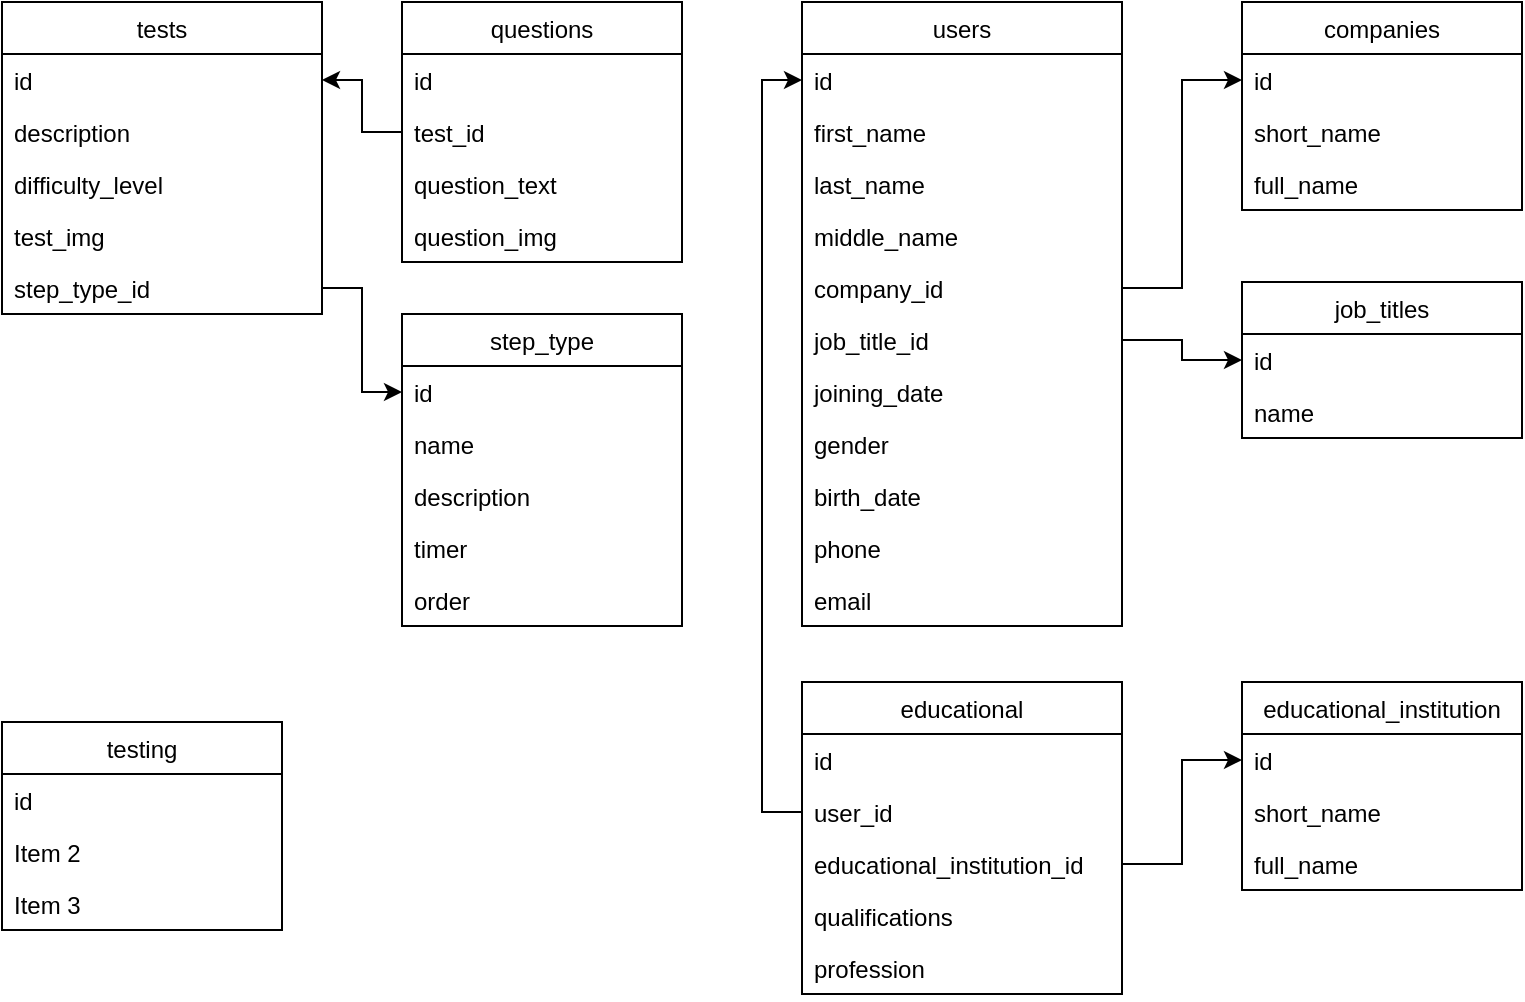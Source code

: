 <mxfile version="14.6.13" type="github">
  <diagram id="7JWTnPwAXVXs9UzlSHlt" name="Page-1">
    <mxGraphModel dx="997" dy="789" grid="1" gridSize="10" guides="1" tooltips="1" connect="1" arrows="1" fold="1" page="1" pageScale="1" pageWidth="827" pageHeight="1169" math="0" shadow="0">
      <root>
        <mxCell id="0" />
        <mxCell id="1" parent="0" />
        <mxCell id="TUkJqjSI1alObRBV-dlk-2" value="tests" style="swimlane;fontStyle=0;childLayout=stackLayout;horizontal=1;startSize=26;horizontalStack=0;resizeParent=1;resizeParentMax=0;resizeLast=0;collapsible=1;marginBottom=0;" parent="1" vertex="1">
          <mxGeometry x="40" y="40" width="160" height="156" as="geometry" />
        </mxCell>
        <mxCell id="TUkJqjSI1alObRBV-dlk-3" value="id" style="text;strokeColor=none;fillColor=none;align=left;verticalAlign=top;spacingLeft=4;spacingRight=4;overflow=hidden;rotatable=0;points=[[0,0.5],[1,0.5]];portConstraint=eastwest;" parent="TUkJqjSI1alObRBV-dlk-2" vertex="1">
          <mxGeometry y="26" width="160" height="26" as="geometry" />
        </mxCell>
        <mxCell id="TUkJqjSI1alObRBV-dlk-4" value="description" style="text;strokeColor=none;fillColor=none;align=left;verticalAlign=top;spacingLeft=4;spacingRight=4;overflow=hidden;rotatable=0;points=[[0,0.5],[1,0.5]];portConstraint=eastwest;" parent="TUkJqjSI1alObRBV-dlk-2" vertex="1">
          <mxGeometry y="52" width="160" height="26" as="geometry" />
        </mxCell>
        <mxCell id="TUkJqjSI1alObRBV-dlk-5" value="difficulty_level" style="text;strokeColor=none;fillColor=none;align=left;verticalAlign=top;spacingLeft=4;spacingRight=4;overflow=hidden;rotatable=0;points=[[0,0.5],[1,0.5]];portConstraint=eastwest;" parent="TUkJqjSI1alObRBV-dlk-2" vertex="1">
          <mxGeometry y="78" width="160" height="26" as="geometry" />
        </mxCell>
        <mxCell id="TUkJqjSI1alObRBV-dlk-6" value="test_img" style="text;strokeColor=none;fillColor=none;align=left;verticalAlign=top;spacingLeft=4;spacingRight=4;overflow=hidden;rotatable=0;points=[[0,0.5],[1,0.5]];portConstraint=eastwest;" parent="TUkJqjSI1alObRBV-dlk-2" vertex="1">
          <mxGeometry y="104" width="160" height="26" as="geometry" />
        </mxCell>
        <mxCell id="TUkJqjSI1alObRBV-dlk-7" value="step_type_id" style="text;strokeColor=none;fillColor=none;align=left;verticalAlign=top;spacingLeft=4;spacingRight=4;overflow=hidden;rotatable=0;points=[[0,0.5],[1,0.5]];portConstraint=eastwest;" parent="TUkJqjSI1alObRBV-dlk-2" vertex="1">
          <mxGeometry y="130" width="160" height="26" as="geometry" />
        </mxCell>
        <mxCell id="TUkJqjSI1alObRBV-dlk-8" value="questions" style="swimlane;fontStyle=0;childLayout=stackLayout;horizontal=1;startSize=26;horizontalStack=0;resizeParent=1;resizeParentMax=0;resizeLast=0;collapsible=1;marginBottom=0;" parent="1" vertex="1">
          <mxGeometry x="240" y="40" width="140" height="130" as="geometry" />
        </mxCell>
        <mxCell id="TUkJqjSI1alObRBV-dlk-9" value="id" style="text;strokeColor=none;fillColor=none;align=left;verticalAlign=top;spacingLeft=4;spacingRight=4;overflow=hidden;rotatable=0;points=[[0,0.5],[1,0.5]];portConstraint=eastwest;" parent="TUkJqjSI1alObRBV-dlk-8" vertex="1">
          <mxGeometry y="26" width="140" height="26" as="geometry" />
        </mxCell>
        <mxCell id="TUkJqjSI1alObRBV-dlk-10" value="test_id" style="text;strokeColor=none;fillColor=none;align=left;verticalAlign=top;spacingLeft=4;spacingRight=4;overflow=hidden;rotatable=0;points=[[0,0.5],[1,0.5]];portConstraint=eastwest;" parent="TUkJqjSI1alObRBV-dlk-8" vertex="1">
          <mxGeometry y="52" width="140" height="26" as="geometry" />
        </mxCell>
        <mxCell id="TUkJqjSI1alObRBV-dlk-11" value="question_text" style="text;strokeColor=none;fillColor=none;align=left;verticalAlign=top;spacingLeft=4;spacingRight=4;overflow=hidden;rotatable=0;points=[[0,0.5],[1,0.5]];portConstraint=eastwest;" parent="TUkJqjSI1alObRBV-dlk-8" vertex="1">
          <mxGeometry y="78" width="140" height="26" as="geometry" />
        </mxCell>
        <mxCell id="TUkJqjSI1alObRBV-dlk-12" value="question_img" style="text;strokeColor=none;fillColor=none;align=left;verticalAlign=top;spacingLeft=4;spacingRight=4;overflow=hidden;rotatable=0;points=[[0,0.5],[1,0.5]];portConstraint=eastwest;" parent="TUkJqjSI1alObRBV-dlk-8" vertex="1">
          <mxGeometry y="104" width="140" height="26" as="geometry" />
        </mxCell>
        <mxCell id="TUkJqjSI1alObRBV-dlk-13" style="edgeStyle=orthogonalEdgeStyle;rounded=0;orthogonalLoop=1;jettySize=auto;html=1;" parent="1" source="TUkJqjSI1alObRBV-dlk-10" target="TUkJqjSI1alObRBV-dlk-3" edge="1">
          <mxGeometry relative="1" as="geometry" />
        </mxCell>
        <mxCell id="TUkJqjSI1alObRBV-dlk-14" value="step_type" style="swimlane;fontStyle=0;childLayout=stackLayout;horizontal=1;startSize=26;horizontalStack=0;resizeParent=1;resizeParentMax=0;resizeLast=0;collapsible=1;marginBottom=0;" parent="1" vertex="1">
          <mxGeometry x="240" y="196" width="140" height="156" as="geometry" />
        </mxCell>
        <mxCell id="TUkJqjSI1alObRBV-dlk-15" value="id" style="text;strokeColor=none;fillColor=none;align=left;verticalAlign=top;spacingLeft=4;spacingRight=4;overflow=hidden;rotatable=0;points=[[0,0.5],[1,0.5]];portConstraint=eastwest;" parent="TUkJqjSI1alObRBV-dlk-14" vertex="1">
          <mxGeometry y="26" width="140" height="26" as="geometry" />
        </mxCell>
        <mxCell id="TUkJqjSI1alObRBV-dlk-16" value="name" style="text;strokeColor=none;fillColor=none;align=left;verticalAlign=top;spacingLeft=4;spacingRight=4;overflow=hidden;rotatable=0;points=[[0,0.5],[1,0.5]];portConstraint=eastwest;" parent="TUkJqjSI1alObRBV-dlk-14" vertex="1">
          <mxGeometry y="52" width="140" height="26" as="geometry" />
        </mxCell>
        <mxCell id="TUkJqjSI1alObRBV-dlk-17" value="description" style="text;strokeColor=none;fillColor=none;align=left;verticalAlign=top;spacingLeft=4;spacingRight=4;overflow=hidden;rotatable=0;points=[[0,0.5],[1,0.5]];portConstraint=eastwest;" parent="TUkJqjSI1alObRBV-dlk-14" vertex="1">
          <mxGeometry y="78" width="140" height="26" as="geometry" />
        </mxCell>
        <mxCell id="TUkJqjSI1alObRBV-dlk-19" value="timer" style="text;strokeColor=none;fillColor=none;align=left;verticalAlign=top;spacingLeft=4;spacingRight=4;overflow=hidden;rotatable=0;points=[[0,0.5],[1,0.5]];portConstraint=eastwest;" parent="TUkJqjSI1alObRBV-dlk-14" vertex="1">
          <mxGeometry y="104" width="140" height="26" as="geometry" />
        </mxCell>
        <mxCell id="9PhcKOf04bSORc3ddBnf-1" value="order" style="text;strokeColor=none;fillColor=none;align=left;verticalAlign=top;spacingLeft=4;spacingRight=4;overflow=hidden;rotatable=0;points=[[0,0.5],[1,0.5]];portConstraint=eastwest;" vertex="1" parent="TUkJqjSI1alObRBV-dlk-14">
          <mxGeometry y="130" width="140" height="26" as="geometry" />
        </mxCell>
        <mxCell id="TUkJqjSI1alObRBV-dlk-21" style="edgeStyle=orthogonalEdgeStyle;rounded=0;orthogonalLoop=1;jettySize=auto;html=1;entryX=0;entryY=0.5;entryDx=0;entryDy=0;" parent="1" source="TUkJqjSI1alObRBV-dlk-7" target="TUkJqjSI1alObRBV-dlk-15" edge="1">
          <mxGeometry relative="1" as="geometry" />
        </mxCell>
        <mxCell id="advM98SU0vVYNTJXUE-l-1" value="testing" style="swimlane;fontStyle=0;childLayout=stackLayout;horizontal=1;startSize=26;horizontalStack=0;resizeParent=1;resizeParentMax=0;resizeLast=0;collapsible=1;marginBottom=0;" parent="1" vertex="1">
          <mxGeometry x="40" y="400" width="140" height="104" as="geometry" />
        </mxCell>
        <mxCell id="advM98SU0vVYNTJXUE-l-2" value="id" style="text;strokeColor=none;fillColor=none;align=left;verticalAlign=top;spacingLeft=4;spacingRight=4;overflow=hidden;rotatable=0;points=[[0,0.5],[1,0.5]];portConstraint=eastwest;" parent="advM98SU0vVYNTJXUE-l-1" vertex="1">
          <mxGeometry y="26" width="140" height="26" as="geometry" />
        </mxCell>
        <mxCell id="advM98SU0vVYNTJXUE-l-3" value="Item 2" style="text;strokeColor=none;fillColor=none;align=left;verticalAlign=top;spacingLeft=4;spacingRight=4;overflow=hidden;rotatable=0;points=[[0,0.5],[1,0.5]];portConstraint=eastwest;" parent="advM98SU0vVYNTJXUE-l-1" vertex="1">
          <mxGeometry y="52" width="140" height="26" as="geometry" />
        </mxCell>
        <mxCell id="advM98SU0vVYNTJXUE-l-4" value="Item 3" style="text;strokeColor=none;fillColor=none;align=left;verticalAlign=top;spacingLeft=4;spacingRight=4;overflow=hidden;rotatable=0;points=[[0,0.5],[1,0.5]];portConstraint=eastwest;" parent="advM98SU0vVYNTJXUE-l-1" vertex="1">
          <mxGeometry y="78" width="140" height="26" as="geometry" />
        </mxCell>
        <mxCell id="advM98SU0vVYNTJXUE-l-5" value="users" style="swimlane;fontStyle=0;childLayout=stackLayout;horizontal=1;startSize=26;horizontalStack=0;resizeParent=1;resizeParentMax=0;resizeLast=0;collapsible=1;marginBottom=0;" parent="1" vertex="1">
          <mxGeometry x="440" y="40" width="160" height="312" as="geometry" />
        </mxCell>
        <mxCell id="advM98SU0vVYNTJXUE-l-6" value="id" style="text;strokeColor=none;fillColor=none;align=left;verticalAlign=top;spacingLeft=4;spacingRight=4;overflow=hidden;rotatable=0;points=[[0,0.5],[1,0.5]];portConstraint=eastwest;" parent="advM98SU0vVYNTJXUE-l-5" vertex="1">
          <mxGeometry y="26" width="160" height="26" as="geometry" />
        </mxCell>
        <mxCell id="advM98SU0vVYNTJXUE-l-7" value="first_name" style="text;strokeColor=none;fillColor=none;align=left;verticalAlign=top;spacingLeft=4;spacingRight=4;overflow=hidden;rotatable=0;points=[[0,0.5],[1,0.5]];portConstraint=eastwest;" parent="advM98SU0vVYNTJXUE-l-5" vertex="1">
          <mxGeometry y="52" width="160" height="26" as="geometry" />
        </mxCell>
        <mxCell id="advM98SU0vVYNTJXUE-l-8" value="last_name" style="text;strokeColor=none;fillColor=none;align=left;verticalAlign=top;spacingLeft=4;spacingRight=4;overflow=hidden;rotatable=0;points=[[0,0.5],[1,0.5]];portConstraint=eastwest;" parent="advM98SU0vVYNTJXUE-l-5" vertex="1">
          <mxGeometry y="78" width="160" height="26" as="geometry" />
        </mxCell>
        <mxCell id="advM98SU0vVYNTJXUE-l-9" value="middle_name" style="text;strokeColor=none;fillColor=none;align=left;verticalAlign=top;spacingLeft=4;spacingRight=4;overflow=hidden;rotatable=0;points=[[0,0.5],[1,0.5]];portConstraint=eastwest;" parent="advM98SU0vVYNTJXUE-l-5" vertex="1">
          <mxGeometry y="104" width="160" height="26" as="geometry" />
        </mxCell>
        <mxCell id="advM98SU0vVYNTJXUE-l-10" value="company_id" style="text;strokeColor=none;fillColor=none;align=left;verticalAlign=top;spacingLeft=4;spacingRight=4;overflow=hidden;rotatable=0;points=[[0,0.5],[1,0.5]];portConstraint=eastwest;" parent="advM98SU0vVYNTJXUE-l-5" vertex="1">
          <mxGeometry y="130" width="160" height="26" as="geometry" />
        </mxCell>
        <mxCell id="advM98SU0vVYNTJXUE-l-11" value="job_title_id" style="text;strokeColor=none;fillColor=none;align=left;verticalAlign=top;spacingLeft=4;spacingRight=4;overflow=hidden;rotatable=0;points=[[0,0.5],[1,0.5]];portConstraint=eastwest;" parent="advM98SU0vVYNTJXUE-l-5" vertex="1">
          <mxGeometry y="156" width="160" height="26" as="geometry" />
        </mxCell>
        <mxCell id="advM98SU0vVYNTJXUE-l-40" value="joining_date" style="text;strokeColor=none;fillColor=none;align=left;verticalAlign=top;spacingLeft=4;spacingRight=4;overflow=hidden;rotatable=0;points=[[0,0.5],[1,0.5]];portConstraint=eastwest;" parent="advM98SU0vVYNTJXUE-l-5" vertex="1">
          <mxGeometry y="182" width="160" height="26" as="geometry" />
        </mxCell>
        <mxCell id="advM98SU0vVYNTJXUE-l-12" value="gender" style="text;strokeColor=none;fillColor=none;align=left;verticalAlign=top;spacingLeft=4;spacingRight=4;overflow=hidden;rotatable=0;points=[[0,0.5],[1,0.5]];portConstraint=eastwest;" parent="advM98SU0vVYNTJXUE-l-5" vertex="1">
          <mxGeometry y="208" width="160" height="26" as="geometry" />
        </mxCell>
        <mxCell id="advM98SU0vVYNTJXUE-l-13" value="birth_date" style="text;strokeColor=none;fillColor=none;align=left;verticalAlign=top;spacingLeft=4;spacingRight=4;overflow=hidden;rotatable=0;points=[[0,0.5],[1,0.5]];portConstraint=eastwest;" parent="advM98SU0vVYNTJXUE-l-5" vertex="1">
          <mxGeometry y="234" width="160" height="26" as="geometry" />
        </mxCell>
        <mxCell id="advM98SU0vVYNTJXUE-l-25" value="phone" style="text;strokeColor=none;fillColor=none;align=left;verticalAlign=top;spacingLeft=4;spacingRight=4;overflow=hidden;rotatable=0;points=[[0,0.5],[1,0.5]];portConstraint=eastwest;" parent="advM98SU0vVYNTJXUE-l-5" vertex="1">
          <mxGeometry y="260" width="160" height="26" as="geometry" />
        </mxCell>
        <mxCell id="advM98SU0vVYNTJXUE-l-26" value="email" style="text;strokeColor=none;fillColor=none;align=left;verticalAlign=top;spacingLeft=4;spacingRight=4;overflow=hidden;rotatable=0;points=[[0,0.5],[1,0.5]];portConstraint=eastwest;" parent="advM98SU0vVYNTJXUE-l-5" vertex="1">
          <mxGeometry y="286" width="160" height="26" as="geometry" />
        </mxCell>
        <mxCell id="advM98SU0vVYNTJXUE-l-14" value="companies" style="swimlane;fontStyle=0;childLayout=stackLayout;horizontal=1;startSize=26;horizontalStack=0;resizeParent=1;resizeParentMax=0;resizeLast=0;collapsible=1;marginBottom=0;" parent="1" vertex="1">
          <mxGeometry x="660" y="40" width="140" height="104" as="geometry" />
        </mxCell>
        <mxCell id="advM98SU0vVYNTJXUE-l-15" value="id" style="text;strokeColor=none;fillColor=none;align=left;verticalAlign=top;spacingLeft=4;spacingRight=4;overflow=hidden;rotatable=0;points=[[0,0.5],[1,0.5]];portConstraint=eastwest;" parent="advM98SU0vVYNTJXUE-l-14" vertex="1">
          <mxGeometry y="26" width="140" height="26" as="geometry" />
        </mxCell>
        <mxCell id="advM98SU0vVYNTJXUE-l-16" value="short_name" style="text;strokeColor=none;fillColor=none;align=left;verticalAlign=top;spacingLeft=4;spacingRight=4;overflow=hidden;rotatable=0;points=[[0,0.5],[1,0.5]];portConstraint=eastwest;" parent="advM98SU0vVYNTJXUE-l-14" vertex="1">
          <mxGeometry y="52" width="140" height="26" as="geometry" />
        </mxCell>
        <mxCell id="advM98SU0vVYNTJXUE-l-17" value="full_name" style="text;strokeColor=none;fillColor=none;align=left;verticalAlign=top;spacingLeft=4;spacingRight=4;overflow=hidden;rotatable=0;points=[[0,0.5],[1,0.5]];portConstraint=eastwest;" parent="advM98SU0vVYNTJXUE-l-14" vertex="1">
          <mxGeometry y="78" width="140" height="26" as="geometry" />
        </mxCell>
        <mxCell id="advM98SU0vVYNTJXUE-l-18" style="edgeStyle=orthogonalEdgeStyle;rounded=0;orthogonalLoop=1;jettySize=auto;html=1;entryX=0;entryY=0.5;entryDx=0;entryDy=0;" parent="1" source="advM98SU0vVYNTJXUE-l-10" target="advM98SU0vVYNTJXUE-l-15" edge="1">
          <mxGeometry relative="1" as="geometry" />
        </mxCell>
        <mxCell id="advM98SU0vVYNTJXUE-l-19" value="job_titles" style="swimlane;fontStyle=0;childLayout=stackLayout;horizontal=1;startSize=26;horizontalStack=0;resizeParent=1;resizeParentMax=0;resizeLast=0;collapsible=1;marginBottom=0;" parent="1" vertex="1">
          <mxGeometry x="660" y="180" width="140" height="78" as="geometry" />
        </mxCell>
        <mxCell id="advM98SU0vVYNTJXUE-l-20" value="id" style="text;strokeColor=none;fillColor=none;align=left;verticalAlign=top;spacingLeft=4;spacingRight=4;overflow=hidden;rotatable=0;points=[[0,0.5],[1,0.5]];portConstraint=eastwest;" parent="advM98SU0vVYNTJXUE-l-19" vertex="1">
          <mxGeometry y="26" width="140" height="26" as="geometry" />
        </mxCell>
        <mxCell id="advM98SU0vVYNTJXUE-l-21" value="name" style="text;strokeColor=none;fillColor=none;align=left;verticalAlign=top;spacingLeft=4;spacingRight=4;overflow=hidden;rotatable=0;points=[[0,0.5],[1,0.5]];portConstraint=eastwest;" parent="advM98SU0vVYNTJXUE-l-19" vertex="1">
          <mxGeometry y="52" width="140" height="26" as="geometry" />
        </mxCell>
        <mxCell id="advM98SU0vVYNTJXUE-l-23" style="edgeStyle=orthogonalEdgeStyle;rounded=0;orthogonalLoop=1;jettySize=auto;html=1;entryX=0;entryY=0.5;entryDx=0;entryDy=0;" parent="1" source="advM98SU0vVYNTJXUE-l-11" target="advM98SU0vVYNTJXUE-l-20" edge="1">
          <mxGeometry relative="1" as="geometry" />
        </mxCell>
        <mxCell id="advM98SU0vVYNTJXUE-l-27" value="educational" style="swimlane;fontStyle=0;childLayout=stackLayout;horizontal=1;startSize=26;horizontalStack=0;resizeParent=1;resizeParentMax=0;resizeLast=0;collapsible=1;marginBottom=0;" parent="1" vertex="1">
          <mxGeometry x="440" y="380" width="160" height="156" as="geometry" />
        </mxCell>
        <mxCell id="advM98SU0vVYNTJXUE-l-28" value="id" style="text;strokeColor=none;fillColor=none;align=left;verticalAlign=top;spacingLeft=4;spacingRight=4;overflow=hidden;rotatable=0;points=[[0,0.5],[1,0.5]];portConstraint=eastwest;" parent="advM98SU0vVYNTJXUE-l-27" vertex="1">
          <mxGeometry y="26" width="160" height="26" as="geometry" />
        </mxCell>
        <mxCell id="advM98SU0vVYNTJXUE-l-29" value="user_id" style="text;strokeColor=none;fillColor=none;align=left;verticalAlign=top;spacingLeft=4;spacingRight=4;overflow=hidden;rotatable=0;points=[[0,0.5],[1,0.5]];portConstraint=eastwest;" parent="advM98SU0vVYNTJXUE-l-27" vertex="1">
          <mxGeometry y="52" width="160" height="26" as="geometry" />
        </mxCell>
        <mxCell id="advM98SU0vVYNTJXUE-l-30" value="educational_institution_id" style="text;strokeColor=none;fillColor=none;align=left;verticalAlign=top;spacingLeft=4;spacingRight=4;overflow=hidden;rotatable=0;points=[[0,0.5],[1,0.5]];portConstraint=eastwest;" parent="advM98SU0vVYNTJXUE-l-27" vertex="1">
          <mxGeometry y="78" width="160" height="26" as="geometry" />
        </mxCell>
        <mxCell id="advM98SU0vVYNTJXUE-l-37" value="qualifications" style="text;strokeColor=none;fillColor=none;align=left;verticalAlign=top;spacingLeft=4;spacingRight=4;overflow=hidden;rotatable=0;points=[[0,0.5],[1,0.5]];portConstraint=eastwest;" parent="advM98SU0vVYNTJXUE-l-27" vertex="1">
          <mxGeometry y="104" width="160" height="26" as="geometry" />
        </mxCell>
        <mxCell id="advM98SU0vVYNTJXUE-l-38" value="profession" style="text;strokeColor=none;fillColor=none;align=left;verticalAlign=top;spacingLeft=4;spacingRight=4;overflow=hidden;rotatable=0;points=[[0,0.5],[1,0.5]];portConstraint=eastwest;" parent="advM98SU0vVYNTJXUE-l-27" vertex="1">
          <mxGeometry y="130" width="160" height="26" as="geometry" />
        </mxCell>
        <mxCell id="advM98SU0vVYNTJXUE-l-32" value="educational_institution" style="swimlane;fontStyle=0;childLayout=stackLayout;horizontal=1;startSize=26;horizontalStack=0;resizeParent=1;resizeParentMax=0;resizeLast=0;collapsible=1;marginBottom=0;" parent="1" vertex="1">
          <mxGeometry x="660" y="380" width="140" height="104" as="geometry" />
        </mxCell>
        <mxCell id="advM98SU0vVYNTJXUE-l-33" value="id" style="text;strokeColor=none;fillColor=none;align=left;verticalAlign=top;spacingLeft=4;spacingRight=4;overflow=hidden;rotatable=0;points=[[0,0.5],[1,0.5]];portConstraint=eastwest;" parent="advM98SU0vVYNTJXUE-l-32" vertex="1">
          <mxGeometry y="26" width="140" height="26" as="geometry" />
        </mxCell>
        <mxCell id="advM98SU0vVYNTJXUE-l-34" value="short_name" style="text;strokeColor=none;fillColor=none;align=left;verticalAlign=top;spacingLeft=4;spacingRight=4;overflow=hidden;rotatable=0;points=[[0,0.5],[1,0.5]];portConstraint=eastwest;" parent="advM98SU0vVYNTJXUE-l-32" vertex="1">
          <mxGeometry y="52" width="140" height="26" as="geometry" />
        </mxCell>
        <mxCell id="advM98SU0vVYNTJXUE-l-35" value="full_name" style="text;strokeColor=none;fillColor=none;align=left;verticalAlign=top;spacingLeft=4;spacingRight=4;overflow=hidden;rotatable=0;points=[[0,0.5],[1,0.5]];portConstraint=eastwest;" parent="advM98SU0vVYNTJXUE-l-32" vertex="1">
          <mxGeometry y="78" width="140" height="26" as="geometry" />
        </mxCell>
        <mxCell id="advM98SU0vVYNTJXUE-l-36" style="edgeStyle=orthogonalEdgeStyle;rounded=0;orthogonalLoop=1;jettySize=auto;html=1;" parent="1" source="advM98SU0vVYNTJXUE-l-30" target="advM98SU0vVYNTJXUE-l-33" edge="1">
          <mxGeometry relative="1" as="geometry" />
        </mxCell>
        <mxCell id="advM98SU0vVYNTJXUE-l-39" style="edgeStyle=orthogonalEdgeStyle;rounded=0;orthogonalLoop=1;jettySize=auto;html=1;entryX=0;entryY=0.5;entryDx=0;entryDy=0;" parent="1" source="advM98SU0vVYNTJXUE-l-29" target="advM98SU0vVYNTJXUE-l-6" edge="1">
          <mxGeometry relative="1" as="geometry" />
        </mxCell>
      </root>
    </mxGraphModel>
  </diagram>
</mxfile>
